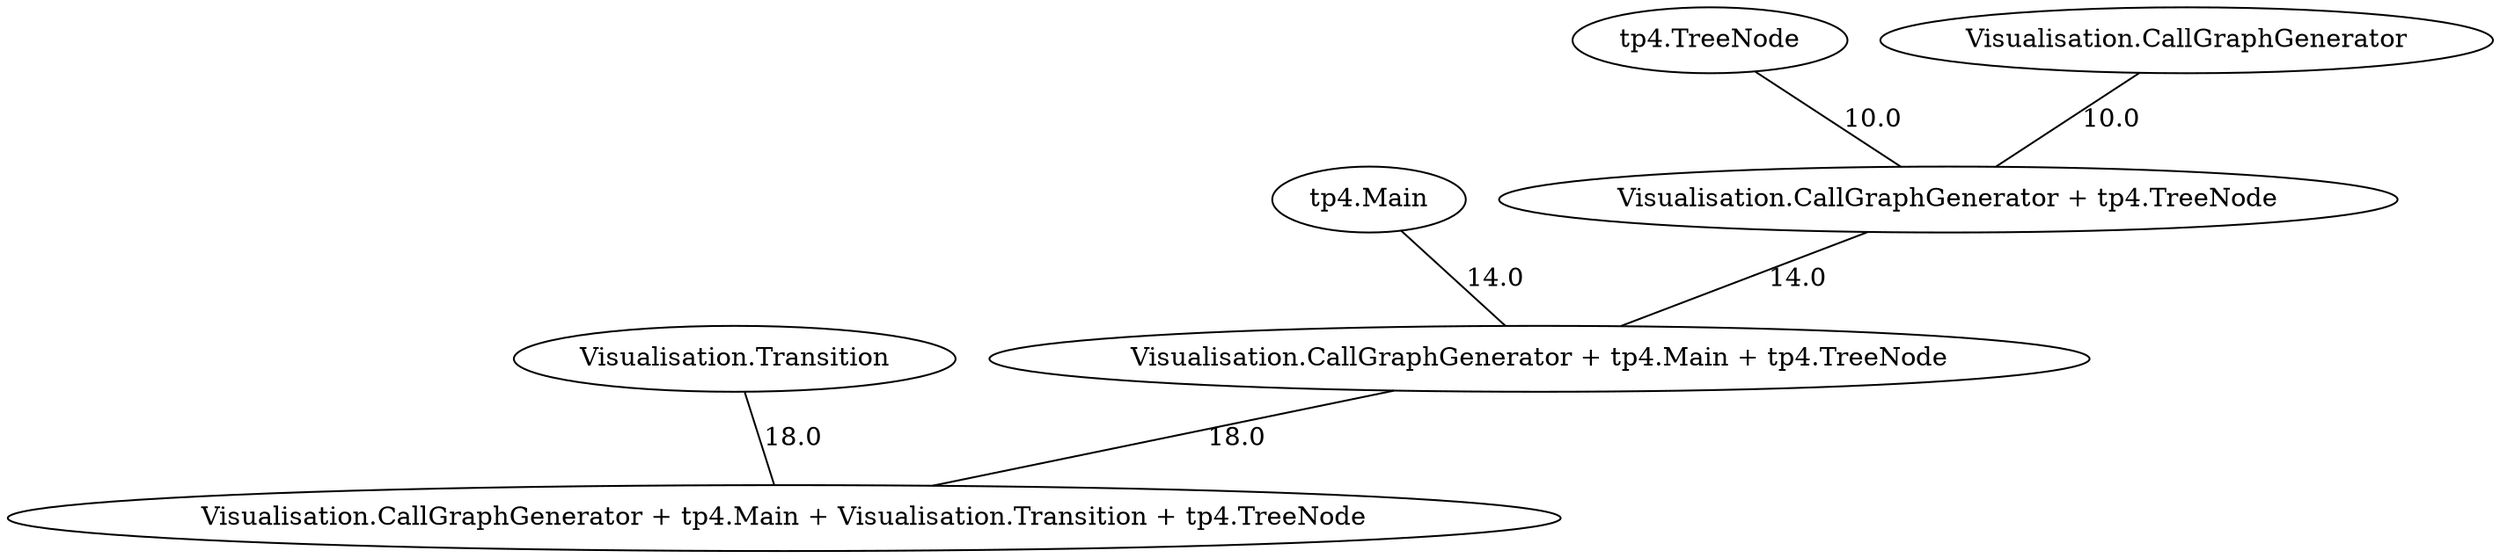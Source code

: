 digraph{
"Visualisation.Transition" -> "Visualisation.CallGraphGenerator + tp4.Main + Visualisation.Transition + tp4.TreeNode" [label="18.0",arrowhead="none"];
"tp4.Main" -> "Visualisation.CallGraphGenerator + tp4.Main + tp4.TreeNode" [label="14.0",arrowhead="none"];
"tp4.TreeNode" -> "Visualisation.CallGraphGenerator + tp4.TreeNode" [label="10.0",arrowhead="none"];
"Visualisation.CallGraphGenerator + tp4.TreeNode" -> "Visualisation.CallGraphGenerator + tp4.Main + tp4.TreeNode" [label="14.0",arrowhead="none"];
"Visualisation.CallGraphGenerator" -> "Visualisation.CallGraphGenerator + tp4.TreeNode" [label="10.0",arrowhead="none"];
"Visualisation.CallGraphGenerator + tp4.Main + tp4.TreeNode" -> "Visualisation.CallGraphGenerator + tp4.Main + Visualisation.Transition + tp4.TreeNode" [label="18.0",arrowhead="none"];

 }
